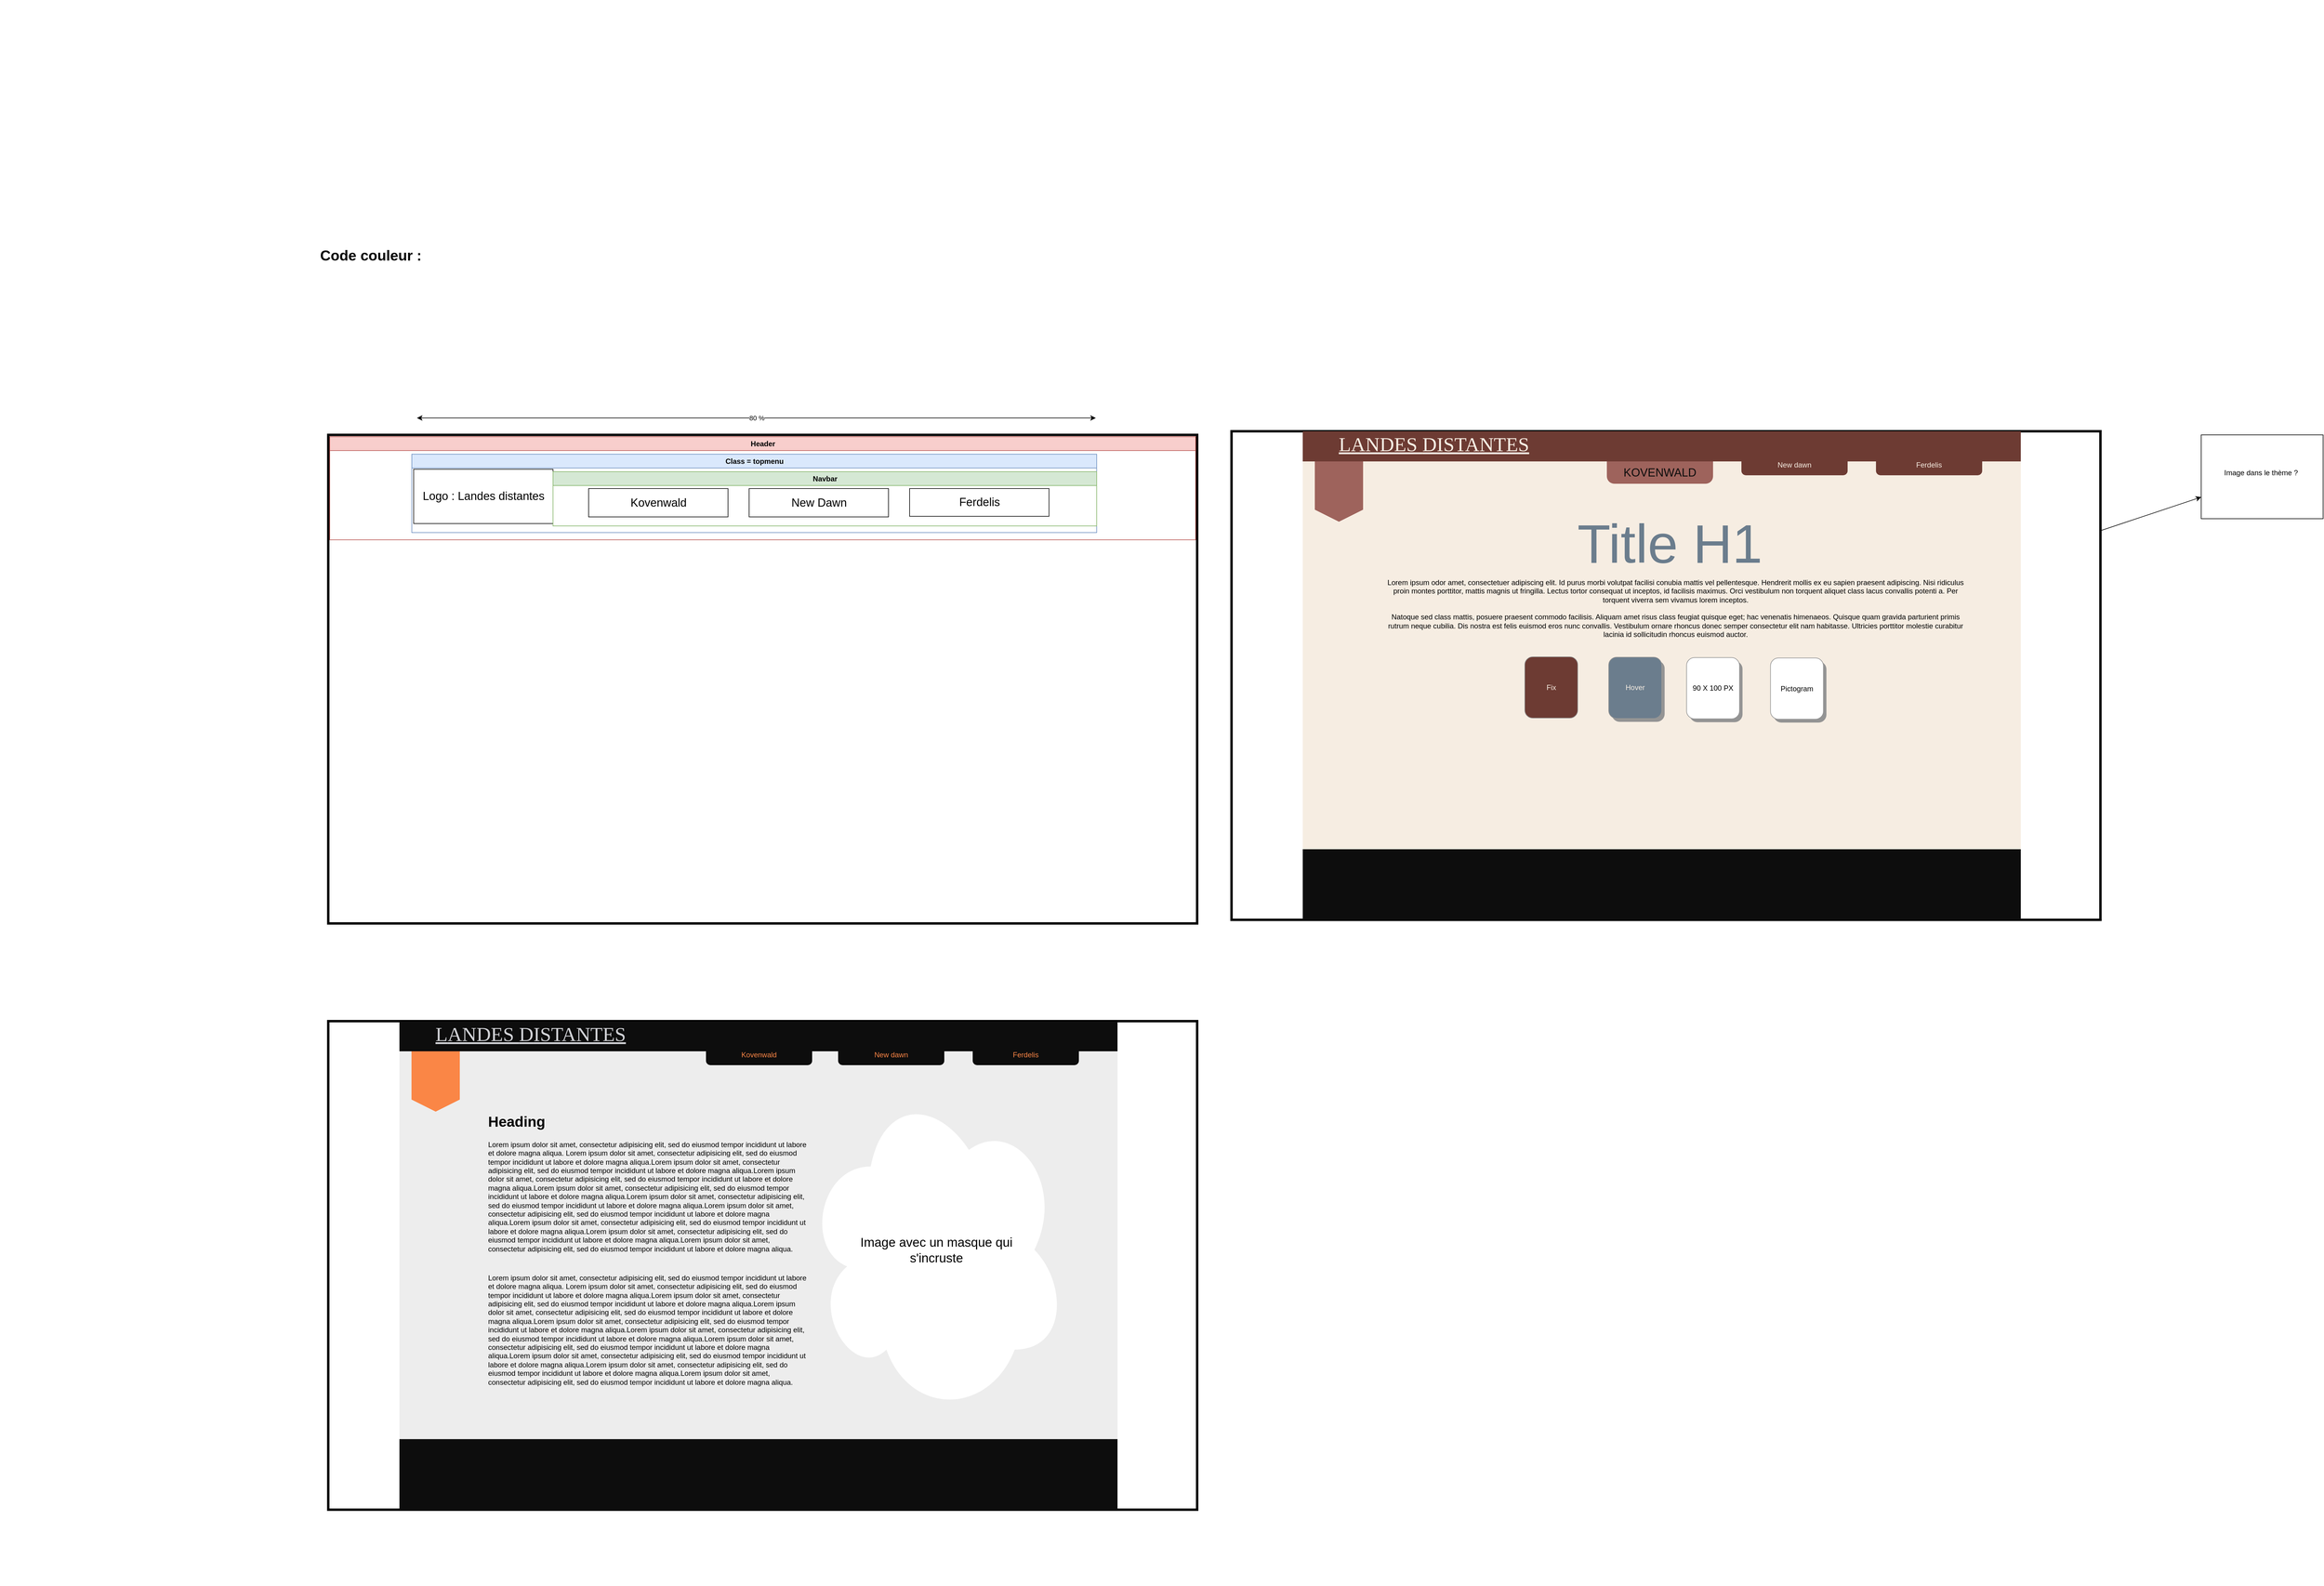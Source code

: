 <mxfile version="26.0.16">
  <diagram name="Page-1" id="PeVcK4OMLYsoqQbRp7si">
    <mxGraphModel dx="3785" dy="2650" grid="0" gridSize="10" guides="1" tooltips="1" connect="0" arrows="0" fold="1" page="0" pageScale="1" pageWidth="827" pageHeight="1169" math="0" shadow="0">
      <root>
        <mxCell id="0" />
        <mxCell id="1" parent="0" />
        <mxCell id="AWEW7dulBsZxIiq0QHkI-4" value="" style="whiteSpace=wrap;html=1;aspect=fixed;strokeWidth=4;movable=1;resizable=1;rotatable=1;deletable=1;editable=1;locked=0;connectable=1;fillColor=none;" vertex="1" parent="1">
          <mxGeometry x="1380" y="229" width="1440" height="810" as="geometry" />
        </mxCell>
        <mxCell id="AWEW7dulBsZxIiq0QHkI-28" value="" style="rounded=0;whiteSpace=wrap;html=1;strokeColor=none;fillColor=light-dark(#f6ede2, #EDEDED);fontColor=light-dark(#6b7d8d, #ededed);" vertex="1" parent="1">
          <mxGeometry x="1498" y="273" width="1190" height="655" as="geometry" />
        </mxCell>
        <mxCell id="AWEW7dulBsZxIiq0QHkI-64" value="" style="group;flipH=1;movable=0;resizable=0;rotatable=0;deletable=0;editable=0;locked=1;connectable=0;" vertex="1" connectable="0" parent="1">
          <mxGeometry x="769" y="1080" width="1094.975" height="1062" as="geometry" />
        </mxCell>
        <mxCell id="AWEW7dulBsZxIiq0QHkI-65" value="" style="shape=image;verticalLabelPosition=bottom;labelBackgroundColor=default;verticalAlign=top;aspect=fixed;imageAspect=0;image=https://img.pixers.pics/pho_wat(s3:700/FO/20/03/20/68/700_FO20032068_e8766cf46f1d0bb9a5d6d1d7d15e512b.jpg,700,700,cms:2018/10/5bd1b6b8d04b8_220x50-watermark.png,over,480,650,jpg)/papiers-peints-seamless-damier-noir-et-blanc-texture.jpg.jpg;rotation=-45;opacity=25;" vertex="1" parent="AWEW7dulBsZxIiq0QHkI-64">
          <mxGeometry x="144.975" y="180" width="700" height="700" as="geometry" />
        </mxCell>
        <mxCell id="AWEW7dulBsZxIiq0QHkI-66" value="" style="rounded=0;whiteSpace=wrap;html=1;strokeColor=none;" vertex="1" parent="AWEW7dulBsZxIiq0QHkI-64">
          <mxGeometry x="159.975" width="544" height="124" as="geometry" />
        </mxCell>
        <mxCell id="AWEW7dulBsZxIiq0QHkI-67" value="" style="rounded=0;whiteSpace=wrap;html=1;strokeColor=none;" vertex="1" parent="AWEW7dulBsZxIiq0QHkI-64">
          <mxGeometry x="550.975" y="26" width="544" height="980" as="geometry" />
        </mxCell>
        <mxCell id="AWEW7dulBsZxIiq0QHkI-68" value="" style="rounded=0;whiteSpace=wrap;html=1;strokeColor=none;" vertex="1" parent="AWEW7dulBsZxIiq0QHkI-64">
          <mxGeometry x="149.975" y="938" width="544" height="124" as="geometry" />
        </mxCell>
        <mxCell id="AWEW7dulBsZxIiq0QHkI-63" value="" style="group;movable=0;resizable=0;rotatable=0;deletable=0;editable=0;locked=1;connectable=0;" vertex="1" connectable="0" parent="1">
          <mxGeometry x="-661" y="1080" width="1094.975" height="1062" as="geometry" />
        </mxCell>
        <mxCell id="AWEW7dulBsZxIiq0QHkI-58" value="" style="shape=image;verticalLabelPosition=bottom;labelBackgroundColor=default;verticalAlign=top;aspect=fixed;imageAspect=0;image=https://img.pixers.pics/pho_wat(s3:700/FO/20/03/20/68/700_FO20032068_e8766cf46f1d0bb9a5d6d1d7d15e512b.jpg,700,700,cms:2018/10/5bd1b6b8d04b8_220x50-watermark.png,over,480,650,jpg)/papiers-peints-seamless-damier-noir-et-blanc-texture.jpg.jpg;rotation=-45;opacity=25;" vertex="1" parent="AWEW7dulBsZxIiq0QHkI-63">
          <mxGeometry x="250" y="180" width="700" height="700" as="geometry" />
        </mxCell>
        <mxCell id="AWEW7dulBsZxIiq0QHkI-60" value="" style="rounded=0;whiteSpace=wrap;html=1;strokeColor=none;" vertex="1" parent="AWEW7dulBsZxIiq0QHkI-63">
          <mxGeometry x="391" width="544" height="124" as="geometry" />
        </mxCell>
        <mxCell id="AWEW7dulBsZxIiq0QHkI-61" value="" style="rounded=0;whiteSpace=wrap;html=1;strokeColor=none;" vertex="1" parent="AWEW7dulBsZxIiq0QHkI-63">
          <mxGeometry y="26" width="544" height="980" as="geometry" />
        </mxCell>
        <mxCell id="AWEW7dulBsZxIiq0QHkI-62" value="" style="rounded=0;whiteSpace=wrap;html=1;strokeColor=none;" vertex="1" parent="AWEW7dulBsZxIiq0QHkI-63">
          <mxGeometry x="401" y="938" width="544" height="124" as="geometry" />
        </mxCell>
        <mxCell id="AWEW7dulBsZxIiq0QHkI-1" value="" style="whiteSpace=wrap;html=1;aspect=fixed;strokeWidth=4;movable=0;resizable=0;rotatable=0;deletable=0;editable=0;locked=1;connectable=0;fillColor=none;" vertex="1" parent="1">
          <mxGeometry x="-117" y="235" width="1440" height="810" as="geometry" />
        </mxCell>
        <mxCell id="AWEW7dulBsZxIiq0QHkI-7" value="Header" style="swimlane;whiteSpace=wrap;html=1;fillColor=#f8cecc;strokeColor=#b85450;" vertex="1" parent="1">
          <mxGeometry x="-114.5" y="238" width="1435" height="171" as="geometry" />
        </mxCell>
        <mxCell id="AWEW7dulBsZxIiq0QHkI-12" value="Class = topmenu" style="swimlane;whiteSpace=wrap;html=1;fillColor=#dae8fc;strokeColor=#6c8ebf;" vertex="1" parent="AWEW7dulBsZxIiq0QHkI-7">
          <mxGeometry x="136" y="29" width="1135" height="130" as="geometry" />
        </mxCell>
        <mxCell id="AWEW7dulBsZxIiq0QHkI-5" value="Logo : Landes distantes" style="rounded=0;whiteSpace=wrap;html=1;fontSize=19;" vertex="1" parent="AWEW7dulBsZxIiq0QHkI-12">
          <mxGeometry x="3" y="25" width="231" height="90" as="geometry" />
        </mxCell>
        <mxCell id="AWEW7dulBsZxIiq0QHkI-8" value="Navbar" style="swimlane;whiteSpace=wrap;html=1;fillColor=#d5e8d4;strokeColor=#82b366;" vertex="1" parent="AWEW7dulBsZxIiq0QHkI-12">
          <mxGeometry x="234" y="29" width="901" height="90" as="geometry" />
        </mxCell>
        <mxCell id="AWEW7dulBsZxIiq0QHkI-9" value="Kovenwald" style="rounded=0;whiteSpace=wrap;html=1;fontSize=19;" vertex="1" parent="AWEW7dulBsZxIiq0QHkI-8">
          <mxGeometry x="59" y="28" width="231" height="47" as="geometry" />
        </mxCell>
        <mxCell id="AWEW7dulBsZxIiq0QHkI-10" value="New Dawn" style="rounded=0;whiteSpace=wrap;html=1;fontSize=19;" vertex="1" parent="AWEW7dulBsZxIiq0QHkI-8">
          <mxGeometry x="325" y="28" width="231" height="47" as="geometry" />
        </mxCell>
        <mxCell id="AWEW7dulBsZxIiq0QHkI-11" value="Ferdelis" style="rounded=0;whiteSpace=wrap;html=1;fontSize=19;" vertex="1" parent="AWEW7dulBsZxIiq0QHkI-8">
          <mxGeometry x="591" y="28" width="231" height="46" as="geometry" />
        </mxCell>
        <mxCell id="AWEW7dulBsZxIiq0QHkI-13" value="80 %" style="endArrow=classic;startArrow=classic;html=1;rounded=0;" edge="1" parent="1">
          <mxGeometry width="50" height="50" relative="1" as="geometry">
            <mxPoint x="30" y="207" as="sourcePoint" />
            <mxPoint x="1155" y="207" as="targetPoint" />
          </mxGeometry>
        </mxCell>
        <mxCell id="AWEW7dulBsZxIiq0QHkI-14" value="Code couleur :&amp;nbsp;" style="text;html=1;align=center;verticalAlign=middle;whiteSpace=wrap;rounded=0;fontSize=24;fontStyle=1" vertex="1" parent="1">
          <mxGeometry x="-143" y="-77" width="200" height="30" as="geometry" />
        </mxCell>
        <mxCell id="AWEW7dulBsZxIiq0QHkI-24" value="" style="shape=step;perimeter=stepPerimeter;whiteSpace=wrap;html=1;fixedSize=1;rotation=90;strokeColor=none;fillColor=light-dark(#9e635c, #ededed);" vertex="1" parent="1">
          <mxGeometry x="1498" y="279" width="120" height="80" as="geometry" />
        </mxCell>
        <mxCell id="AWEW7dulBsZxIiq0QHkI-22" value="&lt;font style=&quot;font-size: 19px;&quot;&gt;KOVENWALD&lt;/font&gt;" style="rounded=1;whiteSpace=wrap;html=1;strokeColor=none;fillColor=light-dark(#9e635c, #ededed);arcSize=20;fontColor=light-dark(#0d0d0d, #ededed);verticalAlign=bottom;spacingBottom=4;" vertex="1" parent="1">
          <mxGeometry x="2002" y="254" width="176" height="62" as="geometry" />
        </mxCell>
        <mxCell id="AWEW7dulBsZxIiq0QHkI-20" value="New dawn" style="rounded=1;whiteSpace=wrap;html=1;strokeColor=none;fillColor=light-dark(#6d3b33, #ededed);arcSize=22;fontColor=light-dark(#f6ede2, #ededed);" vertex="1" parent="1">
          <mxGeometry x="2225" y="268" width="176" height="34" as="geometry" />
        </mxCell>
        <mxCell id="AWEW7dulBsZxIiq0QHkI-26" value="Ferdelis" style="rounded=1;whiteSpace=wrap;html=1;strokeColor=none;fillColor=light-dark(#6d3b33, #ededed);arcSize=22;fontColor=light-dark(#f6ede2, #ededed);" vertex="1" parent="1">
          <mxGeometry x="2448" y="268" width="176" height="34" as="geometry" />
        </mxCell>
        <mxCell id="AWEW7dulBsZxIiq0QHkI-19" value="" style="rounded=0;whiteSpace=wrap;html=1;strokeColor=none;fillColor=light-dark(#6d3b33, #ededed);fontColor=light-dark(#6d3b33, #ededed);" vertex="1" parent="1">
          <mxGeometry x="1498" y="229" width="1190" height="50" as="geometry" />
        </mxCell>
        <mxCell id="AWEW7dulBsZxIiq0QHkI-23" value="&lt;font&gt;L&lt;/font&gt;ANDES &lt;font&gt;D&lt;/font&gt;ISTANTES" style="text;html=1;align=center;verticalAlign=middle;whiteSpace=wrap;rounded=0;fontColor=light-dark(#f6ede2, #ededed);fontFamily=Times New Roman;fontSize=33;fontStyle=4" vertex="1" parent="1">
          <mxGeometry x="1517" y="215" width="397" height="72" as="geometry" />
        </mxCell>
        <mxCell id="AWEW7dulBsZxIiq0QHkI-27" value="" style="rounded=0;whiteSpace=wrap;html=1;strokeColor=none;fillColor=light-dark(#0d0d0d, #ededed);" vertex="1" parent="1">
          <mxGeometry x="1498" y="922" width="1190" height="118" as="geometry" />
        </mxCell>
        <mxCell id="AWEW7dulBsZxIiq0QHkI-29" value="" style="whiteSpace=wrap;html=1;aspect=fixed;strokeWidth=4;movable=0;resizable=0;rotatable=0;deletable=0;editable=0;locked=1;connectable=0;fillColor=none;" vertex="1" parent="1">
          <mxGeometry x="-117" y="1207" width="1440" height="810" as="geometry" />
        </mxCell>
        <mxCell id="AWEW7dulBsZxIiq0QHkI-30" value="" style="rounded=0;whiteSpace=wrap;html=1;strokeColor=none;fillColor=light-dark(#EDEDED,#EDEDED);" vertex="1" parent="1">
          <mxGeometry x="1" y="1251" width="1190" height="655" as="geometry" />
        </mxCell>
        <mxCell id="AWEW7dulBsZxIiq0QHkI-31" value="" style="shape=step;perimeter=stepPerimeter;whiteSpace=wrap;html=1;fixedSize=1;rotation=90;strokeColor=none;fillColor=light-dark(#fa8646, #ededed);" vertex="1" parent="1">
          <mxGeometry x="1" y="1257" width="120" height="80" as="geometry" />
        </mxCell>
        <mxCell id="AWEW7dulBsZxIiq0QHkI-33" value="New dawn" style="rounded=1;whiteSpace=wrap;html=1;strokeColor=none;fillColor=light-dark(#0d0d0d, #ededed);arcSize=22;fontColor=light-dark(#fa8646, #ededed);" vertex="1" parent="1">
          <mxGeometry x="728" y="1246" width="176" height="34" as="geometry" />
        </mxCell>
        <mxCell id="AWEW7dulBsZxIiq0QHkI-34" value="Ferdelis" style="rounded=1;whiteSpace=wrap;html=1;strokeColor=none;fillColor=light-dark(#0d0d0d, #ededed);arcSize=22;fontColor=light-dark(#fa8646, #ededed);" vertex="1" parent="1">
          <mxGeometry x="951" y="1246" width="176" height="34" as="geometry" />
        </mxCell>
        <mxCell id="AWEW7dulBsZxIiq0QHkI-35" value="" style="rounded=0;whiteSpace=wrap;html=1;strokeColor=none;fillColor=light-dark(#0d0d0d, #ededed);" vertex="1" parent="1">
          <mxGeometry x="1" y="1207" width="1190" height="50" as="geometry" />
        </mxCell>
        <mxCell id="AWEW7dulBsZxIiq0QHkI-36" value="&lt;font&gt;L&lt;/font&gt;ANDES &lt;font&gt;D&lt;/font&gt;ISTANTES" style="text;html=1;align=center;verticalAlign=middle;whiteSpace=wrap;rounded=0;fontColor=light-dark(#d0d1d5, #ededed);fontFamily=Times New Roman;fontSize=33;fontStyle=4" vertex="1" parent="1">
          <mxGeometry x="20" y="1193" width="397" height="72" as="geometry" />
        </mxCell>
        <mxCell id="AWEW7dulBsZxIiq0QHkI-37" value="" style="rounded=0;whiteSpace=wrap;html=1;strokeColor=none;fillColor=light-dark(#0d0d0d, #ededed);" vertex="1" parent="1">
          <mxGeometry x="1" y="1900" width="1190" height="118" as="geometry" />
        </mxCell>
        <mxCell id="AWEW7dulBsZxIiq0QHkI-38" value="Kovenwald" style="rounded=1;whiteSpace=wrap;html=1;strokeColor=none;fillColor=light-dark(#0d0d0d, #ededed);arcSize=22;fontColor=light-dark(#fa8646, #ededed);" vertex="1" parent="1">
          <mxGeometry x="509" y="1246" width="176" height="34" as="geometry" />
        </mxCell>
        <mxCell id="AWEW7dulBsZxIiq0QHkI-71" value="Image avec un masque qui s&#39;incruste" style="ellipse;shape=cloud;whiteSpace=wrap;html=1;strokeColor=none;fontSize=21;spacing=50;" vertex="1" parent="1">
          <mxGeometry x="673.5" y="1310" width="434" height="552" as="geometry" />
        </mxCell>
        <mxCell id="AWEW7dulBsZxIiq0QHkI-72" value="&lt;h1 style=&quot;margin-top: 0px;&quot;&gt;Heading&lt;/h1&gt;&lt;p&gt;Lorem ipsum dolor sit amet, consectetur adipisicing elit, sed do eiusmod tempor incididunt ut labore et dolore magna aliqua.&amp;nbsp;&lt;span style=&quot;background-color: transparent; color: light-dark(rgb(0, 0, 0), rgb(255, 255, 255));&quot;&gt;Lorem ipsum dolor sit amet, consectetur adipisicing elit, sed do eiusmod tempor incididunt ut labore et dolore magna aliqua.&lt;/span&gt;&lt;span style=&quot;background-color: transparent; color: light-dark(rgb(0, 0, 0), rgb(255, 255, 255));&quot;&gt;Lorem ipsum dolor sit amet, consectetur adipisicing elit, sed do eiusmod tempor incididunt ut labore et dolore magna aliqua.&lt;/span&gt;&lt;span style=&quot;background-color: transparent; color: light-dark(rgb(0, 0, 0), rgb(255, 255, 255));&quot;&gt;Lorem ipsum dolor sit amet, consectetur adipisicing elit, sed do eiusmod tempor incididunt ut labore et dolore magna aliqua.&lt;/span&gt;&lt;span style=&quot;background-color: transparent; color: light-dark(rgb(0, 0, 0), rgb(255, 255, 255));&quot;&gt;Lorem ipsum dolor sit amet, consectetur adipisicing elit, sed do eiusmod tempor incididunt ut labore et dolore magna aliqua.&lt;/span&gt;&lt;span style=&quot;background-color: transparent; color: light-dark(rgb(0, 0, 0), rgb(255, 255, 255));&quot;&gt;Lorem ipsum dolor sit amet, consectetur adipisicing elit, sed do eiusmod tempor incididunt ut labore et dolore magna aliqua.&lt;/span&gt;&lt;span style=&quot;background-color: transparent; color: light-dark(rgb(0, 0, 0), rgb(255, 255, 255));&quot;&gt;Lorem ipsum dolor sit amet, consectetur adipisicing elit, sed do eiusmod tempor incididunt ut labore et dolore magna aliqua.&lt;/span&gt;&lt;span style=&quot;background-color: transparent; color: light-dark(rgb(0, 0, 0), rgb(255, 255, 255));&quot;&gt;Lorem ipsum dolor sit amet, consectetur adipisicing elit, sed do eiusmod tempor incididunt ut labore et dolore magna aliqua.&lt;/span&gt;&lt;span style=&quot;background-color: transparent; color: light-dark(rgb(0, 0, 0), rgb(255, 255, 255));&quot;&gt;Lorem ipsum dolor sit amet, consectetur adipisicing elit, sed do eiusmod tempor incididunt ut labore et dolore magna aliqua.&lt;/span&gt;&lt;span style=&quot;background-color: transparent; color: light-dark(rgb(0, 0, 0), rgb(255, 255, 255));&quot;&gt;Lorem ipsum dolor sit amet, consectetur adipisicing elit, sed do eiusmod tempor incididunt ut labore et dolore magna aliqua.&lt;/span&gt;&lt;/p&gt;" style="text;html=1;whiteSpace=wrap;overflow=hidden;rounded=0;" vertex="1" parent="1">
          <mxGeometry x="146" y="1353" width="531" height="265" as="geometry" />
        </mxCell>
        <mxCell id="AWEW7dulBsZxIiq0QHkI-73" value="&lt;h1 style=&quot;margin-top: 0px;&quot;&gt;&lt;br&gt;&lt;/h1&gt;&lt;p&gt;Lorem ipsum dolor sit amet, consectetur adipisicing elit, sed do eiusmod tempor incididunt ut labore et dolore magna aliqua.&amp;nbsp;&lt;span style=&quot;background-color: transparent; color: light-dark(rgb(0, 0, 0), rgb(255, 255, 255));&quot;&gt;Lorem ipsum dolor sit amet, consectetur adipisicing elit, sed do eiusmod tempor incididunt ut labore et dolore magna aliqua.&lt;/span&gt;&lt;span style=&quot;background-color: transparent; color: light-dark(rgb(0, 0, 0), rgb(255, 255, 255));&quot;&gt;Lorem ipsum dolor sit amet, consectetur adipisicing elit, sed do eiusmod tempor incididunt ut labore et dolore magna aliqua.&lt;/span&gt;&lt;span style=&quot;background-color: transparent; color: light-dark(rgb(0, 0, 0), rgb(255, 255, 255));&quot;&gt;Lorem ipsum dolor sit amet, consectetur adipisicing elit, sed do eiusmod tempor incididunt ut labore et dolore magna aliqua.&lt;/span&gt;&lt;span style=&quot;background-color: transparent; color: light-dark(rgb(0, 0, 0), rgb(255, 255, 255));&quot;&gt;Lorem ipsum dolor sit amet, consectetur adipisicing elit, sed do eiusmod tempor incididunt ut labore et dolore magna aliqua.&lt;/span&gt;&lt;span style=&quot;background-color: transparent; color: light-dark(rgb(0, 0, 0), rgb(255, 255, 255));&quot;&gt;Lorem ipsum dolor sit amet, consectetur adipisicing elit, sed do eiusmod tempor incididunt ut labore et dolore magna aliqua.&lt;/span&gt;&lt;span style=&quot;background-color: transparent; color: light-dark(rgb(0, 0, 0), rgb(255, 255, 255));&quot;&gt;Lorem ipsum dolor sit amet, consectetur adipisicing elit, sed do eiusmod tempor incididunt ut labore et dolore magna aliqua.&lt;/span&gt;&lt;span style=&quot;background-color: transparent; color: light-dark(rgb(0, 0, 0), rgb(255, 255, 255));&quot;&gt;Lorem ipsum dolor sit amet, consectetur adipisicing elit, sed do eiusmod tempor incididunt ut labore et dolore magna aliqua.&lt;/span&gt;&lt;span style=&quot;background-color: transparent; color: light-dark(rgb(0, 0, 0), rgb(255, 255, 255));&quot;&gt;Lorem ipsum dolor sit amet, consectetur adipisicing elit, sed do eiusmod tempor incididunt ut labore et dolore magna aliqua.&lt;/span&gt;&lt;span style=&quot;background-color: transparent; color: light-dark(rgb(0, 0, 0), rgb(255, 255, 255));&quot;&gt;Lorem ipsum dolor sit amet, consectetur adipisicing elit, sed do eiusmod tempor incididunt ut labore et dolore magna aliqua.&lt;/span&gt;&lt;/p&gt;" style="text;html=1;whiteSpace=wrap;overflow=hidden;rounded=0;" vertex="1" parent="1">
          <mxGeometry x="146" y="1574" width="531" height="263" as="geometry" />
        </mxCell>
        <mxCell id="AWEW7dulBsZxIiq0QHkI-86" value="" style="group;fillColor=none;" vertex="1" connectable="0" parent="1">
          <mxGeometry x="1866" y="603" width="499.9" height="109" as="geometry" />
        </mxCell>
        <mxCell id="AWEW7dulBsZxIiq0QHkI-76" value="" style="group;fillColor=none;" vertex="1" connectable="0" parent="AWEW7dulBsZxIiq0QHkI-86">
          <mxGeometry width="92.713" height="107.121" as="geometry" />
        </mxCell>
        <mxCell id="AWEW7dulBsZxIiq0QHkI-75" value="Fix" style="rounded=1;whiteSpace=wrap;html=1;strokeWidth=1;strokeColor=light-dark(#949494, #ededed);fillColor=light-dark(#6d3b33, #EDEDED);fontColor=light-dark(#f6ede2, #ededed);" vertex="1" parent="AWEW7dulBsZxIiq0QHkI-76">
          <mxGeometry width="87.702" height="101.483" as="geometry" />
        </mxCell>
        <mxCell id="AWEW7dulBsZxIiq0QHkI-77" value="" style="group;fillColor=none;fontColor=light-dark(#f6ede2, #ededed);" vertex="1" connectable="0" parent="AWEW7dulBsZxIiq0QHkI-86">
          <mxGeometry x="139.07" y="0.626" width="92.713" height="107.121" as="geometry" />
        </mxCell>
        <mxCell id="AWEW7dulBsZxIiq0QHkI-78" value="" style="rounded=1;whiteSpace=wrap;html=1;strokeWidth=5;strokeColor=none;fillColor=#949494;" vertex="1" parent="AWEW7dulBsZxIiq0QHkI-77">
          <mxGeometry x="5.012" y="5.638" width="87.702" height="101.483" as="geometry" />
        </mxCell>
        <mxCell id="AWEW7dulBsZxIiq0QHkI-79" value="Hover" style="rounded=1;whiteSpace=wrap;html=1;strokeWidth=1;strokeColor=light-dark(#949494, #ededed);fillColor=light-dark(#6b7d8d, #ededed);fontColor=light-dark(#f6ede2, #ededed);" vertex="1" parent="AWEW7dulBsZxIiq0QHkI-77">
          <mxGeometry width="87.7" height="101.48" as="geometry" />
        </mxCell>
        <mxCell id="AWEW7dulBsZxIiq0QHkI-80" value="" style="group;fillColor=none;" vertex="1" connectable="0" parent="AWEW7dulBsZxIiq0QHkI-86">
          <mxGeometry x="268.117" y="1.253" width="92.713" height="107.121" as="geometry" />
        </mxCell>
        <mxCell id="AWEW7dulBsZxIiq0QHkI-81" value="" style="rounded=1;whiteSpace=wrap;html=1;strokeWidth=5;strokeColor=none;fillColor=#949494;" vertex="1" parent="AWEW7dulBsZxIiq0QHkI-80">
          <mxGeometry x="5.012" y="5.638" width="87.702" height="101.483" as="geometry" />
        </mxCell>
        <mxCell id="AWEW7dulBsZxIiq0QHkI-82" value="90 X 100 PX" style="rounded=1;whiteSpace=wrap;html=1;strokeWidth=1;strokeColor=light-dark(#949494, #ededed);" vertex="1" parent="AWEW7dulBsZxIiq0QHkI-80">
          <mxGeometry width="87.702" height="101.483" as="geometry" />
        </mxCell>
        <mxCell id="AWEW7dulBsZxIiq0QHkI-83" value="" style="group;fillColor=none;" vertex="1" connectable="0" parent="AWEW7dulBsZxIiq0QHkI-86">
          <mxGeometry x="407.187" y="1.879" width="92.713" height="107.121" as="geometry" />
        </mxCell>
        <mxCell id="AWEW7dulBsZxIiq0QHkI-84" value="" style="rounded=1;whiteSpace=wrap;html=1;strokeWidth=5;strokeColor=none;fillColor=#949494;" vertex="1" parent="AWEW7dulBsZxIiq0QHkI-83">
          <mxGeometry x="5.012" y="5.638" width="87.702" height="101.483" as="geometry" />
        </mxCell>
        <mxCell id="AWEW7dulBsZxIiq0QHkI-85" value="Pictogram" style="rounded=1;whiteSpace=wrap;html=1;strokeWidth=1;strokeColor=light-dark(#949494, #ededed);" vertex="1" parent="AWEW7dulBsZxIiq0QHkI-83">
          <mxGeometry width="87.702" height="101.483" as="geometry" />
        </mxCell>
        <mxCell id="AWEW7dulBsZxIiq0QHkI-87" value="&lt;div&gt;Lorem ipsum odor amet, consectetuer adipiscing elit. Id purus morbi volutpat facilisi conubia mattis vel pellentesque. Hendrerit mollis ex eu sapien praesent adipiscing. Nisi ridiculus proin montes porttitor, mattis magnis ut fringilla. Lectus tortor consequat ut inceptos, id facilisis maximus. Orci vestibulum non torquent aliquet class lacus convallis potenti a. Per torquent viverra sem vivamus lorem inceptos.&lt;/div&gt;&lt;div&gt;&lt;br&gt;&lt;/div&gt;&lt;div&gt;Natoque sed class mattis, posuere praesent commodo facilisis. Aliquam amet risus class feugiat quisque eget; hac venenatis himenaeos. Quisque quam gravida parturient primis rutrum neque cubilia. Dis nostra est felis euismod eros nunc convallis. Vestibulum ornare rhoncus donec semper consectetur elit nam habitasse. Ultricies porttitor molestie curabitur lacinia id sollicitudin rhoncus euismod auctor.&lt;/div&gt;&lt;div&gt;&lt;br&gt;&lt;/div&gt;&lt;div&gt;&lt;br&gt;&lt;/div&gt;" style="text;html=1;align=center;verticalAlign=middle;whiteSpace=wrap;rounded=0;fillColor=light-dark(#f6ede2, #EDEDED);" vertex="1" parent="1">
          <mxGeometry x="1633.95" y="487" width="964" height="99" as="geometry" />
        </mxCell>
        <mxCell id="AWEW7dulBsZxIiq0QHkI-88" value="" style="endArrow=classic;html=1;rounded=0;" edge="1" parent="1" source="AWEW7dulBsZxIiq0QHkI-4" target="AWEW7dulBsZxIiq0QHkI-89">
          <mxGeometry width="50" height="50" relative="1" as="geometry">
            <mxPoint x="2922" y="413" as="sourcePoint" />
            <mxPoint x="2963" y="261" as="targetPoint" />
          </mxGeometry>
        </mxCell>
        <mxCell id="AWEW7dulBsZxIiq0QHkI-89" value="Image dans le thème ?&amp;nbsp;&lt;div&gt;&lt;br&gt;&lt;/div&gt;" style="text;html=1;align=center;verticalAlign=middle;whiteSpace=wrap;rounded=0;strokeColor=default;" vertex="1" parent="1">
          <mxGeometry x="2987" y="235" width="202" height="139" as="geometry" />
        </mxCell>
        <mxCell id="AWEW7dulBsZxIiq0QHkI-91" value="" style="shape=image;verticalLabelPosition=bottom;labelBackgroundColor=default;verticalAlign=top;aspect=fixed;imageAspect=0;image=https://www.color-hex.com/palettes/1056149.png;" vertex="1" parent="1">
          <mxGeometry x="86.001" y="-485.995" width="900" height="600" as="geometry" />
        </mxCell>
        <mxCell id="AWEW7dulBsZxIiq0QHkI-92" value="Title H1" style="text;html=1;align=center;verticalAlign=middle;whiteSpace=wrap;rounded=0;fontSize=90;fontColor=light-dark(#6b7d8d, #ededed);" vertex="1" parent="1">
          <mxGeometry x="1932" y="358" width="349" height="113" as="geometry" />
        </mxCell>
      </root>
    </mxGraphModel>
  </diagram>
</mxfile>
